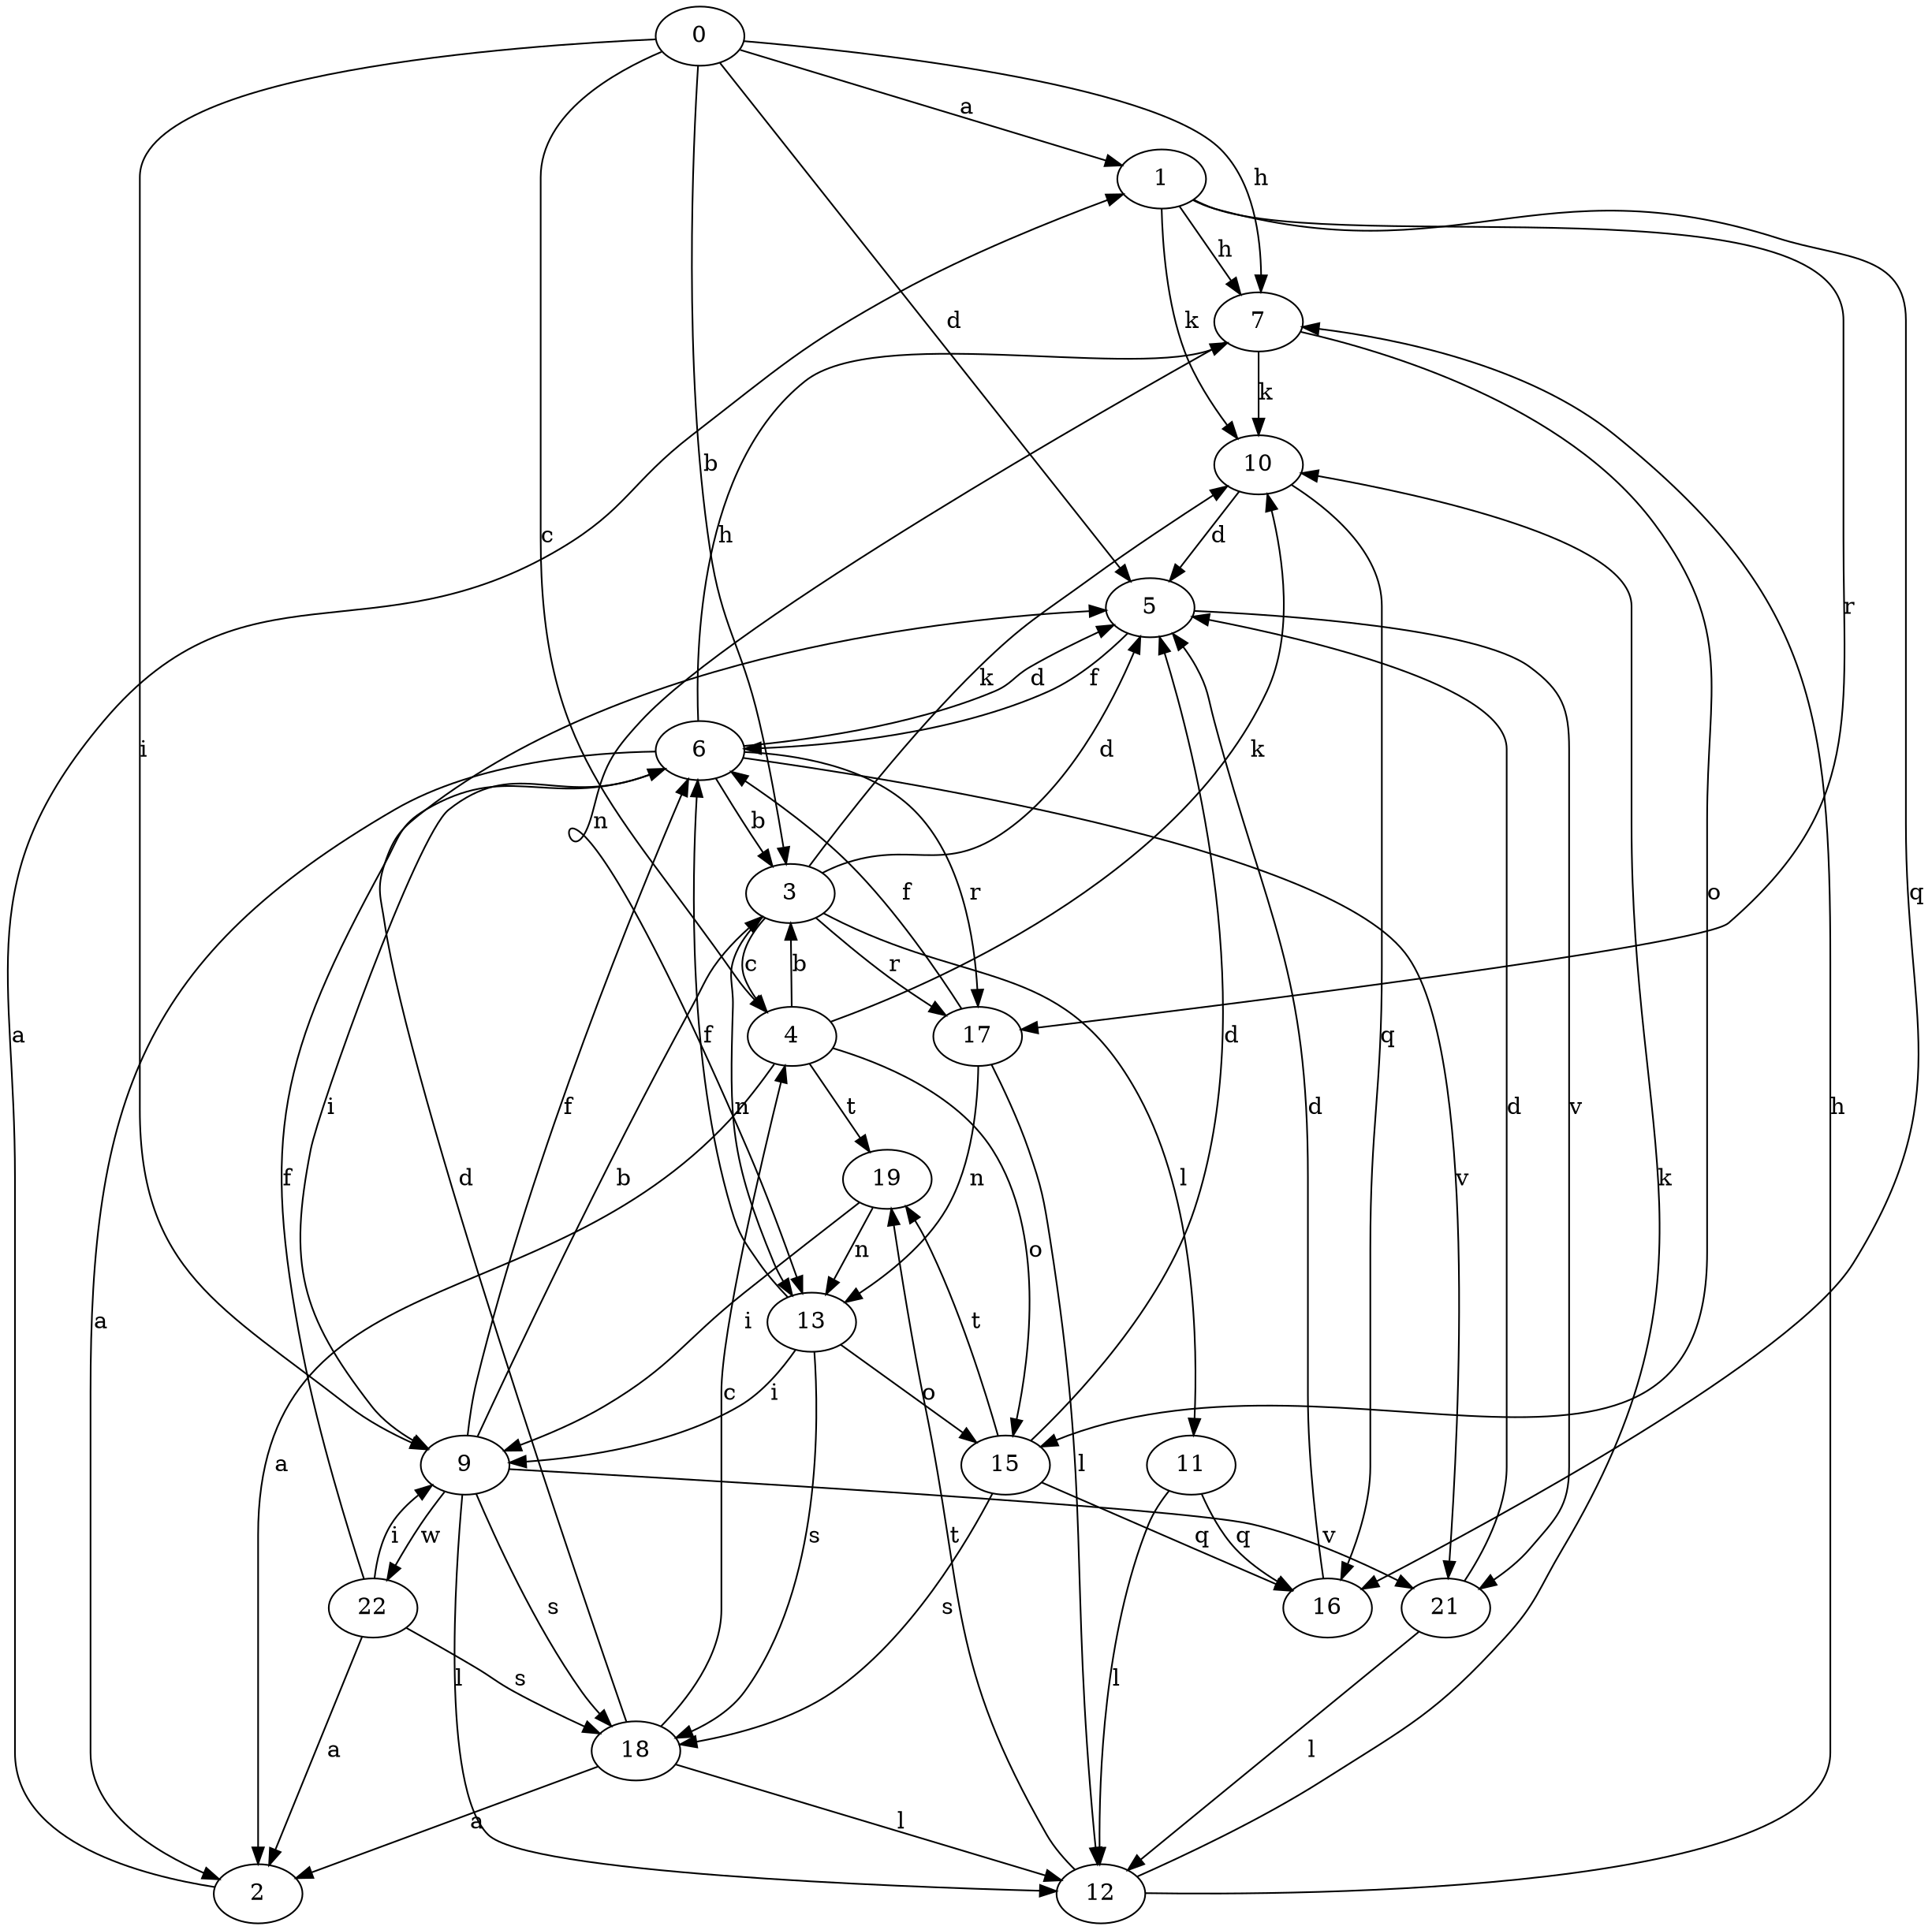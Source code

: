 strict digraph  {
1;
2;
3;
4;
5;
6;
0;
7;
9;
10;
11;
12;
13;
15;
16;
17;
18;
19;
21;
22;
1 -> 7  [label=h];
1 -> 10  [label=k];
1 -> 16  [label=q];
1 -> 17  [label=r];
2 -> 1  [label=a];
3 -> 4  [label=c];
3 -> 5  [label=d];
3 -> 10  [label=k];
3 -> 11  [label=l];
3 -> 13  [label=n];
3 -> 17  [label=r];
4 -> 2  [label=a];
4 -> 3  [label=b];
4 -> 10  [label=k];
4 -> 15  [label=o];
4 -> 19  [label=t];
5 -> 6  [label=f];
5 -> 21  [label=v];
6 -> 2  [label=a];
6 -> 3  [label=b];
6 -> 5  [label=d];
6 -> 7  [label=h];
6 -> 9  [label=i];
6 -> 17  [label=r];
6 -> 21  [label=v];
0 -> 1  [label=a];
0 -> 3  [label=b];
0 -> 4  [label=c];
0 -> 5  [label=d];
0 -> 7  [label=h];
0 -> 9  [label=i];
7 -> 10  [label=k];
7 -> 13  [label=n];
7 -> 15  [label=o];
9 -> 3  [label=b];
9 -> 6  [label=f];
9 -> 12  [label=l];
9 -> 18  [label=s];
9 -> 21  [label=v];
9 -> 22  [label=w];
10 -> 5  [label=d];
10 -> 16  [label=q];
11 -> 12  [label=l];
11 -> 16  [label=q];
12 -> 7  [label=h];
12 -> 10  [label=k];
12 -> 19  [label=t];
13 -> 6  [label=f];
13 -> 9  [label=i];
13 -> 15  [label=o];
13 -> 18  [label=s];
15 -> 5  [label=d];
15 -> 16  [label=q];
15 -> 18  [label=s];
15 -> 19  [label=t];
16 -> 5  [label=d];
17 -> 6  [label=f];
17 -> 12  [label=l];
17 -> 13  [label=n];
18 -> 2  [label=a];
18 -> 4  [label=c];
18 -> 5  [label=d];
18 -> 12  [label=l];
19 -> 9  [label=i];
19 -> 13  [label=n];
21 -> 5  [label=d];
21 -> 12  [label=l];
22 -> 2  [label=a];
22 -> 6  [label=f];
22 -> 9  [label=i];
22 -> 18  [label=s];
}
